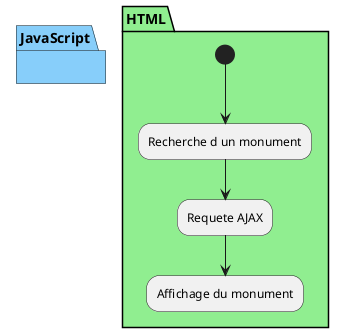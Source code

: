 @startuml
partition HTML #LightGreen {
  (*) --> "Recherche d un monument"
  "Requete AJAX" --> "Affichage du monument"
}

partition JavaScript #LightSkyBlue {
  "Recherche d un monument" --> "Requete AJAX"
}
@enduml